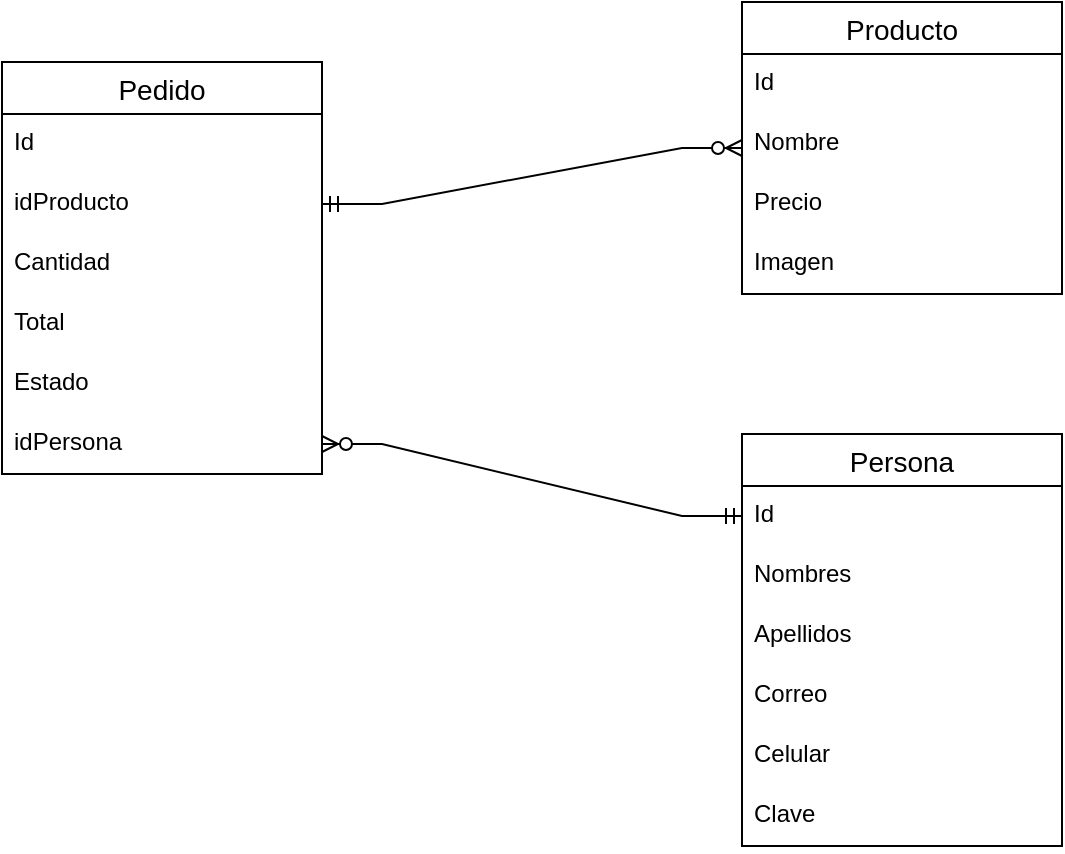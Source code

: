 <mxfile version="15.7.3" type="github">
  <diagram id="uOcOwSKx-PQWD836Lxfz" name="Page-1">
    <mxGraphModel dx="1108" dy="460" grid="1" gridSize="10" guides="1" tooltips="1" connect="1" arrows="1" fold="1" page="1" pageScale="1" pageWidth="850" pageHeight="1100" math="0" shadow="0">
      <root>
        <mxCell id="0" />
        <mxCell id="1" parent="0" />
        <mxCell id="gJ58eRvLbR3AAYZZ3PvV-1" value="Persona" style="swimlane;fontStyle=0;childLayout=stackLayout;horizontal=1;startSize=26;horizontalStack=0;resizeParent=1;resizeParentMax=0;resizeLast=0;collapsible=1;marginBottom=0;align=center;fontSize=14;fillColor=default;strokeColor=default;fontColor=default;" parent="1" vertex="1">
          <mxGeometry x="540" y="316" width="160" height="206" as="geometry" />
        </mxCell>
        <mxCell id="gJ58eRvLbR3AAYZZ3PvV-2" value="Id" style="text;strokeColor=none;fillColor=none;spacingLeft=4;spacingRight=4;overflow=hidden;rotatable=0;points=[[0,0.5],[1,0.5]];portConstraint=eastwest;fontSize=12;fontColor=default;" parent="gJ58eRvLbR3AAYZZ3PvV-1" vertex="1">
          <mxGeometry y="26" width="160" height="30" as="geometry" />
        </mxCell>
        <mxCell id="gJ58eRvLbR3AAYZZ3PvV-3" value="Nombres" style="text;strokeColor=none;fillColor=none;spacingLeft=4;spacingRight=4;overflow=hidden;rotatable=0;points=[[0,0.5],[1,0.5]];portConstraint=eastwest;fontSize=12;fontColor=default;" parent="gJ58eRvLbR3AAYZZ3PvV-1" vertex="1">
          <mxGeometry y="56" width="160" height="30" as="geometry" />
        </mxCell>
        <mxCell id="gJ58eRvLbR3AAYZZ3PvV-4" value="Apellidos" style="text;strokeColor=none;fillColor=none;spacingLeft=4;spacingRight=4;overflow=hidden;rotatable=0;points=[[0,0.5],[1,0.5]];portConstraint=eastwest;fontSize=12;fontColor=default;" parent="gJ58eRvLbR3AAYZZ3PvV-1" vertex="1">
          <mxGeometry y="86" width="160" height="30" as="geometry" />
        </mxCell>
        <mxCell id="gJ58eRvLbR3AAYZZ3PvV-9" value="Correo" style="text;strokeColor=none;fillColor=none;spacingLeft=4;spacingRight=4;overflow=hidden;rotatable=0;points=[[0,0.5],[1,0.5]];portConstraint=eastwest;fontSize=12;fontColor=default;" parent="gJ58eRvLbR3AAYZZ3PvV-1" vertex="1">
          <mxGeometry y="116" width="160" height="30" as="geometry" />
        </mxCell>
        <mxCell id="gJ58eRvLbR3AAYZZ3PvV-10" value="Celular" style="text;strokeColor=none;fillColor=none;spacingLeft=4;spacingRight=4;overflow=hidden;rotatable=0;points=[[0,0.5],[1,0.5]];portConstraint=eastwest;fontSize=12;fontColor=default;" parent="gJ58eRvLbR3AAYZZ3PvV-1" vertex="1">
          <mxGeometry y="146" width="160" height="30" as="geometry" />
        </mxCell>
        <mxCell id="gJ58eRvLbR3AAYZZ3PvV-11" value="Clave" style="text;strokeColor=none;fillColor=none;spacingLeft=4;spacingRight=4;overflow=hidden;rotatable=0;points=[[0,0.5],[1,0.5]];portConstraint=eastwest;fontSize=12;fontColor=default;" parent="gJ58eRvLbR3AAYZZ3PvV-1" vertex="1">
          <mxGeometry y="176" width="160" height="30" as="geometry" />
        </mxCell>
        <mxCell id="gJ58eRvLbR3AAYZZ3PvV-5" value="Pedido" style="swimlane;fontStyle=0;childLayout=stackLayout;horizontal=1;startSize=26;horizontalStack=0;resizeParent=1;resizeParentMax=0;resizeLast=0;collapsible=1;marginBottom=0;align=center;fontSize=14;fontColor=default;fillColor=default;strokeColor=default;" parent="1" vertex="1">
          <mxGeometry x="170" y="130" width="160" height="206" as="geometry" />
        </mxCell>
        <mxCell id="gJ58eRvLbR3AAYZZ3PvV-6" value="Id" style="text;strokeColor=none;fillColor=none;spacingLeft=4;spacingRight=4;overflow=hidden;rotatable=0;points=[[0,0.5],[1,0.5]];portConstraint=eastwest;fontSize=12;fontColor=default;" parent="gJ58eRvLbR3AAYZZ3PvV-5" vertex="1">
          <mxGeometry y="26" width="160" height="30" as="geometry" />
        </mxCell>
        <mxCell id="gJ58eRvLbR3AAYZZ3PvV-7" value="idProducto" style="text;strokeColor=none;fillColor=none;spacingLeft=4;spacingRight=4;overflow=hidden;rotatable=0;points=[[0,0.5],[1,0.5]];portConstraint=eastwest;fontSize=12;fontColor=default;" parent="gJ58eRvLbR3AAYZZ3PvV-5" vertex="1">
          <mxGeometry y="56" width="160" height="30" as="geometry" />
        </mxCell>
        <mxCell id="gJ58eRvLbR3AAYZZ3PvV-8" value="Cantidad" style="text;strokeColor=none;fillColor=none;spacingLeft=4;spacingRight=4;overflow=hidden;rotatable=0;points=[[0,0.5],[1,0.5]];portConstraint=eastwest;fontSize=12;fontColor=default;" parent="gJ58eRvLbR3AAYZZ3PvV-5" vertex="1">
          <mxGeometry y="86" width="160" height="30" as="geometry" />
        </mxCell>
        <mxCell id="gJ58eRvLbR3AAYZZ3PvV-13" value="Total" style="text;strokeColor=none;fillColor=none;spacingLeft=4;spacingRight=4;overflow=hidden;rotatable=0;points=[[0,0.5],[1,0.5]];portConstraint=eastwest;fontSize=12;fontColor=default;" parent="gJ58eRvLbR3AAYZZ3PvV-5" vertex="1">
          <mxGeometry y="116" width="160" height="30" as="geometry" />
        </mxCell>
        <mxCell id="gJ58eRvLbR3AAYZZ3PvV-14" value="Estado" style="text;strokeColor=none;fillColor=none;spacingLeft=4;spacingRight=4;overflow=hidden;rotatable=0;points=[[0,0.5],[1,0.5]];portConstraint=eastwest;fontSize=12;fontColor=default;" parent="gJ58eRvLbR3AAYZZ3PvV-5" vertex="1">
          <mxGeometry y="146" width="160" height="30" as="geometry" />
        </mxCell>
        <mxCell id="gJ58eRvLbR3AAYZZ3PvV-15" value="idPersona" style="text;strokeColor=none;fillColor=none;spacingLeft=4;spacingRight=4;overflow=hidden;rotatable=0;points=[[0,0.5],[1,0.5]];portConstraint=eastwest;fontSize=12;fontColor=default;" parent="gJ58eRvLbR3AAYZZ3PvV-5" vertex="1">
          <mxGeometry y="176" width="160" height="30" as="geometry" />
        </mxCell>
        <mxCell id="GgjylnSZlObwVCH9AO_V-1" value="Producto" style="swimlane;fontStyle=0;childLayout=stackLayout;horizontal=1;startSize=26;horizontalStack=0;resizeParent=1;resizeParentMax=0;resizeLast=0;collapsible=1;marginBottom=0;align=center;fontSize=14;" parent="1" vertex="1">
          <mxGeometry x="540" y="100" width="160" height="146" as="geometry" />
        </mxCell>
        <mxCell id="GgjylnSZlObwVCH9AO_V-2" value="Id" style="text;strokeColor=none;fillColor=none;spacingLeft=4;spacingRight=4;overflow=hidden;rotatable=0;points=[[0,0.5],[1,0.5]];portConstraint=eastwest;fontSize=12;" parent="GgjylnSZlObwVCH9AO_V-1" vertex="1">
          <mxGeometry y="26" width="160" height="30" as="geometry" />
        </mxCell>
        <mxCell id="GgjylnSZlObwVCH9AO_V-3" value="Nombre" style="text;strokeColor=none;fillColor=none;spacingLeft=4;spacingRight=4;overflow=hidden;rotatable=0;points=[[0,0.5],[1,0.5]];portConstraint=eastwest;fontSize=12;" parent="GgjylnSZlObwVCH9AO_V-1" vertex="1">
          <mxGeometry y="56" width="160" height="30" as="geometry" />
        </mxCell>
        <mxCell id="GgjylnSZlObwVCH9AO_V-4" value="Precio" style="text;strokeColor=none;fillColor=none;spacingLeft=4;spacingRight=4;overflow=hidden;rotatable=0;points=[[0,0.5],[1,0.5]];portConstraint=eastwest;fontSize=12;" parent="GgjylnSZlObwVCH9AO_V-1" vertex="1">
          <mxGeometry y="86" width="160" height="30" as="geometry" />
        </mxCell>
        <mxCell id="GgjylnSZlObwVCH9AO_V-5" value="Imagen" style="text;strokeColor=none;fillColor=none;spacingLeft=4;spacingRight=4;overflow=hidden;rotatable=0;points=[[0,0.5],[1,0.5]];portConstraint=eastwest;fontSize=12;" parent="GgjylnSZlObwVCH9AO_V-1" vertex="1">
          <mxGeometry y="116" width="160" height="30" as="geometry" />
        </mxCell>
        <mxCell id="v9HG-8AIkVei5zziruge-1" value="" style="edgeStyle=entityRelationEdgeStyle;fontSize=12;html=1;endArrow=ERzeroToMany;startArrow=ERmandOne;rounded=0;" edge="1" parent="1" source="gJ58eRvLbR3AAYZZ3PvV-2" target="gJ58eRvLbR3AAYZZ3PvV-15">
          <mxGeometry width="100" height="100" relative="1" as="geometry">
            <mxPoint x="370" y="580" as="sourcePoint" />
            <mxPoint x="470" y="480" as="targetPoint" />
          </mxGeometry>
        </mxCell>
        <mxCell id="v9HG-8AIkVei5zziruge-2" value="" style="edgeStyle=entityRelationEdgeStyle;fontSize=12;html=1;endArrow=ERzeroToMany;startArrow=ERmandOne;rounded=0;" edge="1" parent="1" source="gJ58eRvLbR3AAYZZ3PvV-7" target="GgjylnSZlObwVCH9AO_V-1">
          <mxGeometry width="100" height="100" relative="1" as="geometry">
            <mxPoint x="310" y="243" as="sourcePoint" />
            <mxPoint x="520" y="243" as="targetPoint" />
          </mxGeometry>
        </mxCell>
      </root>
    </mxGraphModel>
  </diagram>
</mxfile>
